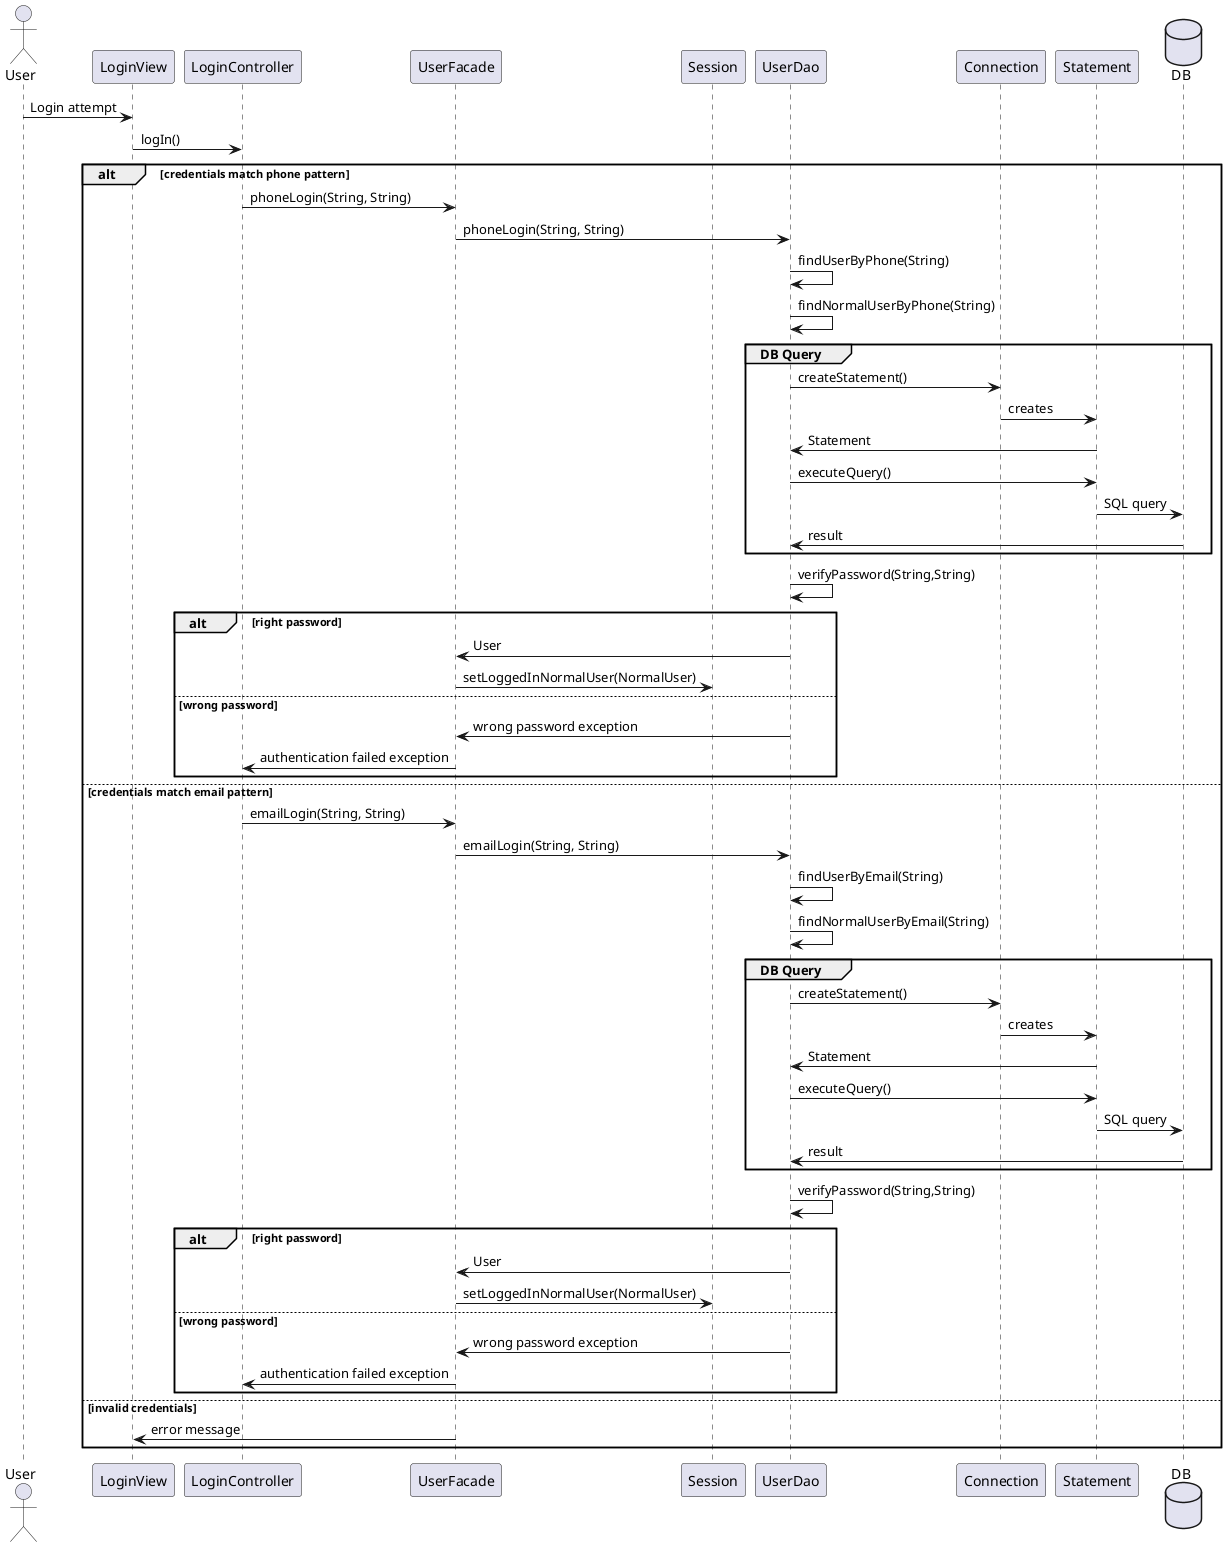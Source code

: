 @startuml current_normal_user_login_sequence_diagram
actor User
Participant LoginView
Participant LoginController
Participant UserFacade
Participant Session
Participant UserDao
Participant Connection
Participant Statement
Database DB


User -> LoginView : Login attempt
LoginView -> LoginController : logIn()

alt credentials match phone pattern
    LoginController -> UserFacade : phoneLogin(String, String)
    UserFacade -> UserDao : phoneLogin(String, String)
    UserDao -> UserDao : findUserByPhone(String)
    UserDao -> UserDao : findNormalUserByPhone(String)
       group DB Query
            UserDao -> Connection : createStatement()
            Connection -> Statement : creates
            Statement -> UserDao : Statement
            UserDao -> Statement : executeQuery()
            Statement -> DB : SQL query
            UserDao <- DB : result
       end
        UserDao -> UserDao : verifyPassword(String,String)
        alt right password
            UserDao -> UserFacade : User
            UserFacade -> Session : setLoggedInNormalUser(NormalUser)
        else wrong password
            UserDao -> UserFacade : wrong password exception
            UserFacade -> LoginController : authentication failed exception
        end



else credentials match email pattern
         LoginController -> UserFacade : emailLogin(String, String)
         UserFacade -> UserDao : emailLogin(String, String)
         UserDao -> UserDao : findUserByEmail(String)
         UserDao -> UserDao : findNormalUserByEmail(String)
            group DB Query
                 UserDao -> Connection : createStatement()
                 Connection -> Statement : creates
                 Statement -> UserDao : Statement
                 UserDao -> Statement : executeQuery()
                 Statement -> DB : SQL query
                 UserDao <- DB : result
            end
             UserDao -> UserDao : verifyPassword(String,String)
             alt right password
                 UserDao -> UserFacade : User
                 UserFacade -> Session : setLoggedInNormalUser(NormalUser)
             else wrong password
                 UserDao -> UserFacade : wrong password exception
                 UserFacade -> LoginController : authentication failed exception
             end
else invalid credentials
     UserFacade -> LoginView : error message
end


@enduml

